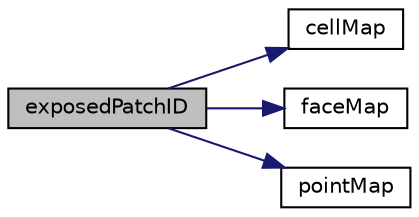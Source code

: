 digraph "exposedPatchID"
{
  bgcolor="transparent";
  edge [fontname="Helvetica",fontsize="10",labelfontname="Helvetica",labelfontsize="10"];
  node [fontname="Helvetica",fontsize="10",shape=record];
  rankdir="LR";
  Node1 [label="exposedPatchID",height=0.2,width=0.4,color="black", fillcolor="grey75", style="filled", fontcolor="black"];
  Node1 -> Node2 [color="midnightblue",fontsize="10",style="solid",fontname="Helvetica"];
  Node2 [label="cellMap",height=0.2,width=0.4,color="black",URL="$a01462.html#a08afe30a689e98e3d34420f8258e573a",tooltip="Old cell map. "];
  Node1 -> Node3 [color="midnightblue",fontsize="10",style="solid",fontname="Helvetica"];
  Node3 [label="faceMap",height=0.2,width=0.4,color="black",URL="$a01462.html#a4f37e8458829cfddbe91b8671ec88c32",tooltip="Old face map. "];
  Node1 -> Node4 [color="midnightblue",fontsize="10",style="solid",fontname="Helvetica"];
  Node4 [label="pointMap",height=0.2,width=0.4,color="black",URL="$a01462.html#a5f97ad39073f06dac897e3314903bec2",tooltip="Old point map. "];
}

